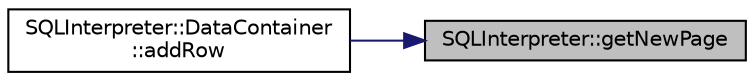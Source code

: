 digraph "SQLInterpreter::getNewPage"
{
 // LATEX_PDF_SIZE
  edge [fontname="Helvetica",fontsize="10",labelfontname="Helvetica",labelfontsize="10"];
  node [fontname="Helvetica",fontsize="10",shape=record];
  rankdir="RL";
  Node1 [label="SQLInterpreter::getNewPage",height=0.2,width=0.4,color="black", fillcolor="grey75", style="filled", fontcolor="black",tooltip=" "];
  Node1 -> Node2 [dir="back",color="midnightblue",fontsize="10",style="solid",fontname="Helvetica"];
  Node2 [label="SQLInterpreter::DataContainer\l::addRow",height=0.2,width=0.4,color="black", fillcolor="white", style="filled",URL="$d6/d20/class_s_q_l_interpreter_1_1_data_container.html#a25e58a46893f5fdf23769afc70ed7091",tooltip=" "];
}
